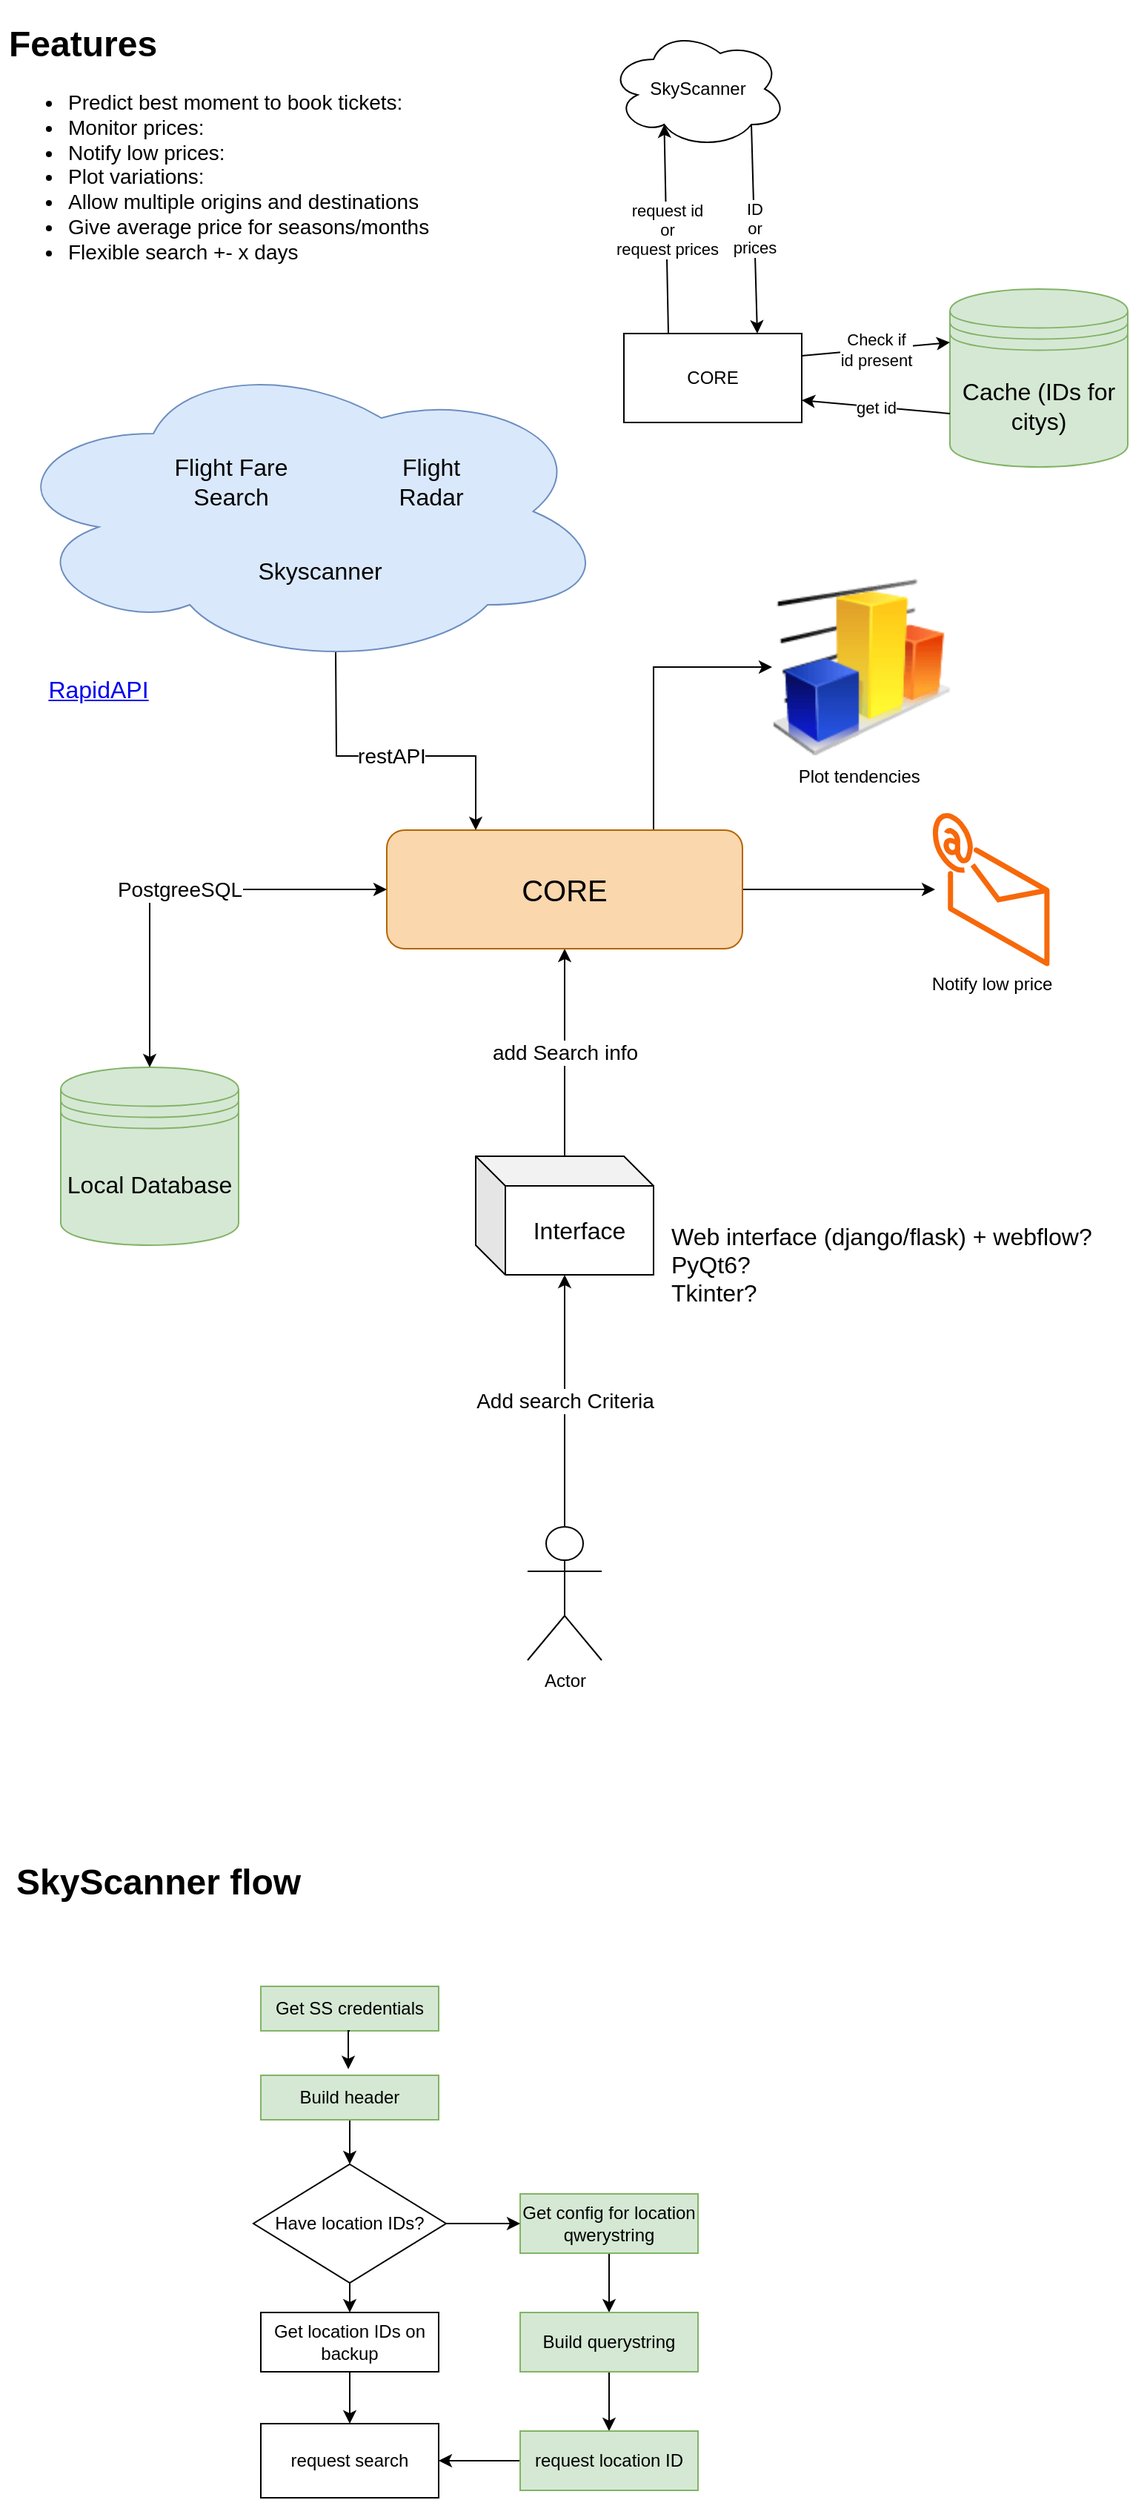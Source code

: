 <mxfile version="24.6.2" type="github">
  <diagram name="Página-1" id="lM72U90IZutatPVYWRrk">
    <mxGraphModel dx="862" dy="563" grid="1" gridSize="10" guides="1" tooltips="1" connect="1" arrows="1" fold="1" page="1" pageScale="1" pageWidth="827" pageHeight="1169" math="0" shadow="0">
      <root>
        <mxCell id="0" />
        <mxCell id="1" parent="0" />
        <mxCell id="yyLyOFHPiVr8ziHgDC39-1" value="&lt;h1&gt;Features&lt;/h1&gt;&lt;p&gt;&lt;/p&gt;&lt;ul style=&quot;font-size: 14px;&quot;&gt;&lt;li&gt;Predict best moment to book tickets:&lt;/li&gt;&lt;li&gt;Monitor prices:&lt;/li&gt;&lt;li&gt;Notify low prices:&lt;/li&gt;&lt;li&gt;Plot variations:&lt;/li&gt;&lt;li&gt;Allow multiple origins and destinations&lt;/li&gt;&lt;li&gt;Give average price for seasons/months&lt;/li&gt;&lt;li&gt;Flexible search +- x days&lt;/li&gt;&lt;/ul&gt;&lt;p&gt;&lt;/p&gt;" style="text;html=1;spacing=5;spacingTop=-20;whiteSpace=wrap;overflow=hidden;rounded=0;" parent="1" vertex="1">
          <mxGeometry x="40" y="10" width="350" height="220" as="geometry" />
        </mxCell>
        <mxCell id="yyLyOFHPiVr8ziHgDC39-8" value="&lt;a style=&quot;font-size: 16px;&quot; href=&quot;https://rapidapi.com/collection/flight-data-apis&quot;&gt;RapidAPI&lt;/a&gt;" style="text;html=1;align=center;verticalAlign=middle;resizable=0;points=[];autosize=1;strokeColor=none;fillColor=none;fontSize=16;" parent="1" vertex="1">
          <mxGeometry x="60" y="450" width="90" height="30" as="geometry" />
        </mxCell>
        <mxCell id="yyLyOFHPiVr8ziHgDC39-9" value="Local Database" style="shape=datastore;whiteSpace=wrap;html=1;fillColor=#d5e8d4;strokeColor=#82b366;fontSize=16;" parent="1" vertex="1">
          <mxGeometry x="80" y="720" width="120" height="120" as="geometry" />
        </mxCell>
        <mxCell id="yyLyOFHPiVr8ziHgDC39-21" value="add Search info" style="edgeStyle=orthogonalEdgeStyle;rounded=0;orthogonalLoop=1;jettySize=auto;html=1;exitX=0.5;exitY=0;exitDx=0;exitDy=0;exitPerimeter=0;entryX=0.5;entryY=1;entryDx=0;entryDy=0;fontSize=14;" parent="1" source="yyLyOFHPiVr8ziHgDC39-27" target="yyLyOFHPiVr8ziHgDC39-13" edge="1">
          <mxGeometry relative="1" as="geometry" />
        </mxCell>
        <mxCell id="yyLyOFHPiVr8ziHgDC39-12" value="Actor" style="shape=umlActor;verticalLabelPosition=bottom;verticalAlign=top;html=1;outlineConnect=0;" parent="1" vertex="1">
          <mxGeometry x="395" y="1030" width="50" height="90" as="geometry" />
        </mxCell>
        <mxCell id="yyLyOFHPiVr8ziHgDC39-20" style="edgeStyle=orthogonalEdgeStyle;rounded=0;orthogonalLoop=1;jettySize=auto;html=1;exitX=0.75;exitY=0;exitDx=0;exitDy=0;entryX=0;entryY=0.5;entryDx=0;entryDy=0;" parent="1" source="yyLyOFHPiVr8ziHgDC39-13" target="yyLyOFHPiVr8ziHgDC39-19" edge="1">
          <mxGeometry relative="1" as="geometry">
            <Array as="points">
              <mxPoint x="480" y="450" />
            </Array>
          </mxGeometry>
        </mxCell>
        <mxCell id="yyLyOFHPiVr8ziHgDC39-25" style="edgeStyle=orthogonalEdgeStyle;rounded=0;orthogonalLoop=1;jettySize=auto;html=1;exitX=1;exitY=0.5;exitDx=0;exitDy=0;" parent="1" source="yyLyOFHPiVr8ziHgDC39-13" target="yyLyOFHPiVr8ziHgDC39-24" edge="1">
          <mxGeometry relative="1" as="geometry">
            <mxPoint x="690" y="610" as="targetPoint" />
          </mxGeometry>
        </mxCell>
        <mxCell id="yyLyOFHPiVr8ziHgDC39-13" value="CORE" style="rounded=1;whiteSpace=wrap;html=1;fontSize=20;fillColor=#fad7ac;strokeColor=#b46504;" parent="1" vertex="1">
          <mxGeometry x="300" y="560" width="240" height="80" as="geometry" />
        </mxCell>
        <mxCell id="yyLyOFHPiVr8ziHgDC39-15" value="restAPI" style="endArrow=classic;html=1;rounded=0;exitX=0.55;exitY=0.95;exitDx=0;exitDy=0;exitPerimeter=0;entryX=0.25;entryY=0;entryDx=0;entryDy=0;fontSize=14;" parent="1" source="yyLyOFHPiVr8ziHgDC39-2" target="yyLyOFHPiVr8ziHgDC39-13" edge="1">
          <mxGeometry width="50" height="50" relative="1" as="geometry">
            <mxPoint x="390" y="600" as="sourcePoint" />
            <mxPoint x="440" y="550" as="targetPoint" />
            <Array as="points">
              <mxPoint x="266" y="510" />
              <mxPoint x="360" y="510" />
            </Array>
          </mxGeometry>
        </mxCell>
        <mxCell id="yyLyOFHPiVr8ziHgDC39-16" value="PostgreeSQL" style="endArrow=classic;startArrow=classic;html=1;rounded=0;exitX=0.5;exitY=0;exitDx=0;exitDy=0;entryX=0;entryY=0.5;entryDx=0;entryDy=0;fontSize=14;" parent="1" source="yyLyOFHPiVr8ziHgDC39-9" target="yyLyOFHPiVr8ziHgDC39-13" edge="1">
          <mxGeometry width="50" height="50" relative="1" as="geometry">
            <mxPoint x="390" y="600" as="sourcePoint" />
            <mxPoint x="440" y="550" as="targetPoint" />
            <Array as="points">
              <mxPoint x="140" y="600" />
            </Array>
          </mxGeometry>
        </mxCell>
        <mxCell id="yyLyOFHPiVr8ziHgDC39-19" value="Plot tendencies&amp;nbsp;" style="image;html=1;image=img/lib/clip_art/finance/Graph_128x128.png" parent="1" vertex="1">
          <mxGeometry x="560" y="390" width="120" height="120" as="geometry" />
        </mxCell>
        <mxCell id="yyLyOFHPiVr8ziHgDC39-24" value="Notify low price" style="verticalLabelPosition=bottom;html=1;verticalAlign=top;strokeWidth=1;align=center;outlineConnect=0;dashed=0;outlineConnect=0;shape=mxgraph.aws3d.email;aspect=fixed;strokeColor=#F76809;" parent="1" vertex="1">
          <mxGeometry x="670" y="550" width="75.44" height="100" as="geometry" />
        </mxCell>
        <mxCell id="yyLyOFHPiVr8ziHgDC39-26" value="" style="group" parent="1" vertex="1" connectable="0">
          <mxGeometry x="40" y="240" width="410" height="210" as="geometry" />
        </mxCell>
        <mxCell id="yyLyOFHPiVr8ziHgDC39-2" value="" style="ellipse;shape=cloud;whiteSpace=wrap;html=1;fillColor=#dae8fc;strokeColor=#6c8ebf;" parent="yyLyOFHPiVr8ziHgDC39-26" vertex="1">
          <mxGeometry width="410" height="210" as="geometry" />
        </mxCell>
        <mxCell id="yyLyOFHPiVr8ziHgDC39-4" value="Flight Radar" style="text;html=1;align=center;verticalAlign=middle;whiteSpace=wrap;rounded=0;fontSize=16;" parent="yyLyOFHPiVr8ziHgDC39-26" vertex="1">
          <mxGeometry x="260" y="65" width="60" height="40" as="geometry" />
        </mxCell>
        <mxCell id="yyLyOFHPiVr8ziHgDC39-5" value="Skyscanner" style="text;html=1;align=center;verticalAlign=middle;whiteSpace=wrap;rounded=0;fontSize=16;" parent="yyLyOFHPiVr8ziHgDC39-26" vertex="1">
          <mxGeometry x="170" y="130" width="90" height="30" as="geometry" />
        </mxCell>
        <mxCell id="JxdYt3fE-LM_B2PCGejm-5" value="Flight Fare Search" style="text;html=1;align=center;verticalAlign=middle;whiteSpace=wrap;rounded=0;fontSize=16;" parent="yyLyOFHPiVr8ziHgDC39-26" vertex="1">
          <mxGeometry x="110" y="65" width="90" height="40" as="geometry" />
        </mxCell>
        <mxCell id="yyLyOFHPiVr8ziHgDC39-29" value="Add search Criteria" style="edgeStyle=orthogonalEdgeStyle;rounded=0;orthogonalLoop=1;jettySize=auto;html=1;exitX=0.5;exitY=0;exitDx=0;exitDy=0;exitPerimeter=0;entryX=0.5;entryY=1;entryDx=0;entryDy=0;fontSize=14;" parent="1" source="yyLyOFHPiVr8ziHgDC39-12" target="yyLyOFHPiVr8ziHgDC39-27" edge="1">
          <mxGeometry relative="1" as="geometry">
            <mxPoint x="420" y="1030" as="sourcePoint" />
            <mxPoint x="420" y="640" as="targetPoint" />
          </mxGeometry>
        </mxCell>
        <mxCell id="yyLyOFHPiVr8ziHgDC39-27" value="Interface" style="shape=cube;whiteSpace=wrap;html=1;boundedLbl=1;backgroundOutline=1;darkOpacity=0.05;darkOpacity2=0.1;fontSize=16;" parent="1" vertex="1">
          <mxGeometry x="360" y="780" width="120" height="80" as="geometry" />
        </mxCell>
        <mxCell id="yyLyOFHPiVr8ziHgDC39-31" value="Web interface (django/flask) + webflow?&lt;div&gt;PyQt6?&lt;/div&gt;&lt;div&gt;Tkinter?&lt;/div&gt;" style="text;html=1;align=left;verticalAlign=middle;whiteSpace=wrap;rounded=0;fontSize=16;" parent="1" vertex="1">
          <mxGeometry x="490" y="795" width="300" height="115" as="geometry" />
        </mxCell>
        <mxCell id="JxdYt3fE-LM_B2PCGejm-6" value="SkyScanner" style="ellipse;shape=cloud;whiteSpace=wrap;html=1;" parent="1" vertex="1">
          <mxGeometry x="450" y="20" width="120" height="80" as="geometry" />
        </mxCell>
        <mxCell id="JxdYt3fE-LM_B2PCGejm-7" value="CORE" style="rounded=0;whiteSpace=wrap;html=1;" parent="1" vertex="1">
          <mxGeometry x="460" y="225" width="120" height="60" as="geometry" />
        </mxCell>
        <mxCell id="JxdYt3fE-LM_B2PCGejm-8" value="Cache (IDs for citys)" style="shape=datastore;whiteSpace=wrap;html=1;fillColor=#d5e8d4;strokeColor=#82b366;fontSize=16;" parent="1" vertex="1">
          <mxGeometry x="680" y="195" width="120" height="120" as="geometry" />
        </mxCell>
        <mxCell id="JxdYt3fE-LM_B2PCGejm-11" value="Check if&lt;br&gt;id present" style="endArrow=classic;html=1;rounded=0;entryX=0;entryY=0.3;entryDx=0;entryDy=0;exitX=1;exitY=0.25;exitDx=0;exitDy=0;" parent="1" source="JxdYt3fE-LM_B2PCGejm-7" target="JxdYt3fE-LM_B2PCGejm-8" edge="1">
          <mxGeometry width="50" height="50" relative="1" as="geometry">
            <mxPoint x="110" y="360" as="sourcePoint" />
            <mxPoint x="160" y="310" as="targetPoint" />
          </mxGeometry>
        </mxCell>
        <mxCell id="JxdYt3fE-LM_B2PCGejm-12" value="get id" style="endArrow=classic;html=1;rounded=0;entryX=1;entryY=0.75;entryDx=0;entryDy=0;exitX=0;exitY=0.7;exitDx=0;exitDy=0;" parent="1" source="JxdYt3fE-LM_B2PCGejm-8" target="JxdYt3fE-LM_B2PCGejm-7" edge="1">
          <mxGeometry width="50" height="50" relative="1" as="geometry">
            <mxPoint x="590" y="250" as="sourcePoint" />
            <mxPoint x="690" y="241" as="targetPoint" />
          </mxGeometry>
        </mxCell>
        <mxCell id="JxdYt3fE-LM_B2PCGejm-13" value="request id&lt;br&gt;or&lt;br&gt;request prices" style="endArrow=classic;html=1;rounded=0;entryX=0.31;entryY=0.8;entryDx=0;entryDy=0;exitX=0.25;exitY=0;exitDx=0;exitDy=0;entryPerimeter=0;" parent="1" source="JxdYt3fE-LM_B2PCGejm-7" target="JxdYt3fE-LM_B2PCGejm-6" edge="1">
          <mxGeometry width="50" height="50" relative="1" as="geometry">
            <mxPoint x="600" y="260" as="sourcePoint" />
            <mxPoint x="700" y="251" as="targetPoint" />
          </mxGeometry>
        </mxCell>
        <mxCell id="JxdYt3fE-LM_B2PCGejm-14" value="ID&lt;br&gt;or&lt;br&gt;prices" style="endArrow=classic;html=1;rounded=0;entryX=0.75;entryY=0;entryDx=0;entryDy=0;exitX=0.8;exitY=0.8;exitDx=0;exitDy=0;exitPerimeter=0;" parent="1" source="JxdYt3fE-LM_B2PCGejm-6" target="JxdYt3fE-LM_B2PCGejm-7" edge="1">
          <mxGeometry width="50" height="50" relative="1" as="geometry">
            <mxPoint x="610" y="270" as="sourcePoint" />
            <mxPoint x="710" y="261" as="targetPoint" />
          </mxGeometry>
        </mxCell>
        <mxCell id="JSDtrBrURPZqsV68adIS-1" value="&lt;h1&gt;SkyScanner flow&lt;/h1&gt;&lt;p&gt;&lt;/p&gt;" style="text;html=1;spacing=5;spacingTop=-20;whiteSpace=wrap;overflow=hidden;rounded=0;" vertex="1" parent="1">
          <mxGeometry x="45" y="1250" width="205" height="50" as="geometry" />
        </mxCell>
        <mxCell id="JSDtrBrURPZqsV68adIS-2" value="Get SS credentials" style="rounded=0;whiteSpace=wrap;html=1;fillColor=#d5e8d4;strokeColor=#82b366;" vertex="1" parent="1">
          <mxGeometry x="215" y="1340" width="120" height="30" as="geometry" />
        </mxCell>
        <mxCell id="JSDtrBrURPZqsV68adIS-13" style="edgeStyle=orthogonalEdgeStyle;rounded=0;orthogonalLoop=1;jettySize=auto;html=1;exitX=0.5;exitY=1;exitDx=0;exitDy=0;entryX=0.5;entryY=0;entryDx=0;entryDy=0;" edge="1" parent="1" source="JSDtrBrURPZqsV68adIS-3" target="JSDtrBrURPZqsV68adIS-10">
          <mxGeometry relative="1" as="geometry" />
        </mxCell>
        <mxCell id="JSDtrBrURPZqsV68adIS-3" value="Build header" style="rounded=0;whiteSpace=wrap;html=1;fillColor=#d5e8d4;strokeColor=#82b366;" vertex="1" parent="1">
          <mxGeometry x="215" y="1400" width="120" height="30" as="geometry" />
        </mxCell>
        <mxCell id="JSDtrBrURPZqsV68adIS-15" style="edgeStyle=orthogonalEdgeStyle;rounded=0;orthogonalLoop=1;jettySize=auto;html=1;exitX=0.5;exitY=1;exitDx=0;exitDy=0;entryX=0.5;entryY=0;entryDx=0;entryDy=0;" edge="1" parent="1" source="JSDtrBrURPZqsV68adIS-5" target="JSDtrBrURPZqsV68adIS-6">
          <mxGeometry relative="1" as="geometry" />
        </mxCell>
        <mxCell id="JSDtrBrURPZqsV68adIS-5" value="Get config for location qwerystring" style="rounded=0;whiteSpace=wrap;html=1;fillColor=#d5e8d4;strokeColor=#82b366;" vertex="1" parent="1">
          <mxGeometry x="390" y="1480" width="120" height="40" as="geometry" />
        </mxCell>
        <mxCell id="JSDtrBrURPZqsV68adIS-16" style="edgeStyle=orthogonalEdgeStyle;rounded=0;orthogonalLoop=1;jettySize=auto;html=1;exitX=0.5;exitY=1;exitDx=0;exitDy=0;entryX=0.5;entryY=0;entryDx=0;entryDy=0;" edge="1" parent="1" source="JSDtrBrURPZqsV68adIS-6" target="JSDtrBrURPZqsV68adIS-8">
          <mxGeometry relative="1" as="geometry" />
        </mxCell>
        <mxCell id="JSDtrBrURPZqsV68adIS-6" value="Build querystring" style="rounded=0;whiteSpace=wrap;html=1;fillColor=#d5e8d4;strokeColor=#82b366;" vertex="1" parent="1">
          <mxGeometry x="390" y="1560" width="120" height="40" as="geometry" />
        </mxCell>
        <mxCell id="JSDtrBrURPZqsV68adIS-17" style="edgeStyle=orthogonalEdgeStyle;rounded=0;orthogonalLoop=1;jettySize=auto;html=1;exitX=0;exitY=0.5;exitDx=0;exitDy=0;entryX=1;entryY=0.5;entryDx=0;entryDy=0;" edge="1" parent="1" source="JSDtrBrURPZqsV68adIS-8" target="JSDtrBrURPZqsV68adIS-9">
          <mxGeometry relative="1" as="geometry" />
        </mxCell>
        <mxCell id="JSDtrBrURPZqsV68adIS-8" value="request location ID" style="rounded=0;whiteSpace=wrap;html=1;fillColor=#d5e8d4;strokeColor=#82b366;" vertex="1" parent="1">
          <mxGeometry x="390" y="1640" width="120" height="40" as="geometry" />
        </mxCell>
        <mxCell id="JSDtrBrURPZqsV68adIS-9" value="request search" style="rounded=0;whiteSpace=wrap;html=1;" vertex="1" parent="1">
          <mxGeometry x="215" y="1635" width="120" height="50" as="geometry" />
        </mxCell>
        <mxCell id="JSDtrBrURPZqsV68adIS-14" style="edgeStyle=orthogonalEdgeStyle;rounded=0;orthogonalLoop=1;jettySize=auto;html=1;exitX=1;exitY=0.5;exitDx=0;exitDy=0;entryX=0;entryY=0.5;entryDx=0;entryDy=0;" edge="1" parent="1" source="JSDtrBrURPZqsV68adIS-10" target="JSDtrBrURPZqsV68adIS-5">
          <mxGeometry relative="1" as="geometry" />
        </mxCell>
        <mxCell id="JSDtrBrURPZqsV68adIS-21" style="edgeStyle=orthogonalEdgeStyle;rounded=0;orthogonalLoop=1;jettySize=auto;html=1;exitX=0.5;exitY=1;exitDx=0;exitDy=0;entryX=0.5;entryY=0;entryDx=0;entryDy=0;" edge="1" parent="1" source="JSDtrBrURPZqsV68adIS-10" target="JSDtrBrURPZqsV68adIS-19">
          <mxGeometry relative="1" as="geometry" />
        </mxCell>
        <mxCell id="JSDtrBrURPZqsV68adIS-10" value="Have location IDs?" style="rhombus;whiteSpace=wrap;html=1;" vertex="1" parent="1">
          <mxGeometry x="210" y="1460" width="130" height="80" as="geometry" />
        </mxCell>
        <mxCell id="JSDtrBrURPZqsV68adIS-12" style="edgeStyle=orthogonalEdgeStyle;rounded=0;orthogonalLoop=1;jettySize=auto;html=1;exitX=0.5;exitY=1;exitDx=0;exitDy=0;entryX=0.492;entryY=-0.138;entryDx=0;entryDy=0;entryPerimeter=0;" edge="1" parent="1" source="JSDtrBrURPZqsV68adIS-2" target="JSDtrBrURPZqsV68adIS-3">
          <mxGeometry relative="1" as="geometry" />
        </mxCell>
        <mxCell id="JSDtrBrURPZqsV68adIS-22" style="edgeStyle=orthogonalEdgeStyle;rounded=0;orthogonalLoop=1;jettySize=auto;html=1;exitX=0.5;exitY=1;exitDx=0;exitDy=0;entryX=0.5;entryY=0;entryDx=0;entryDy=0;" edge="1" parent="1" source="JSDtrBrURPZqsV68adIS-19" target="JSDtrBrURPZqsV68adIS-9">
          <mxGeometry relative="1" as="geometry" />
        </mxCell>
        <mxCell id="JSDtrBrURPZqsV68adIS-19" value="Get location IDs on backup" style="rounded=0;whiteSpace=wrap;html=1;" vertex="1" parent="1">
          <mxGeometry x="215" y="1560" width="120" height="40" as="geometry" />
        </mxCell>
      </root>
    </mxGraphModel>
  </diagram>
</mxfile>
